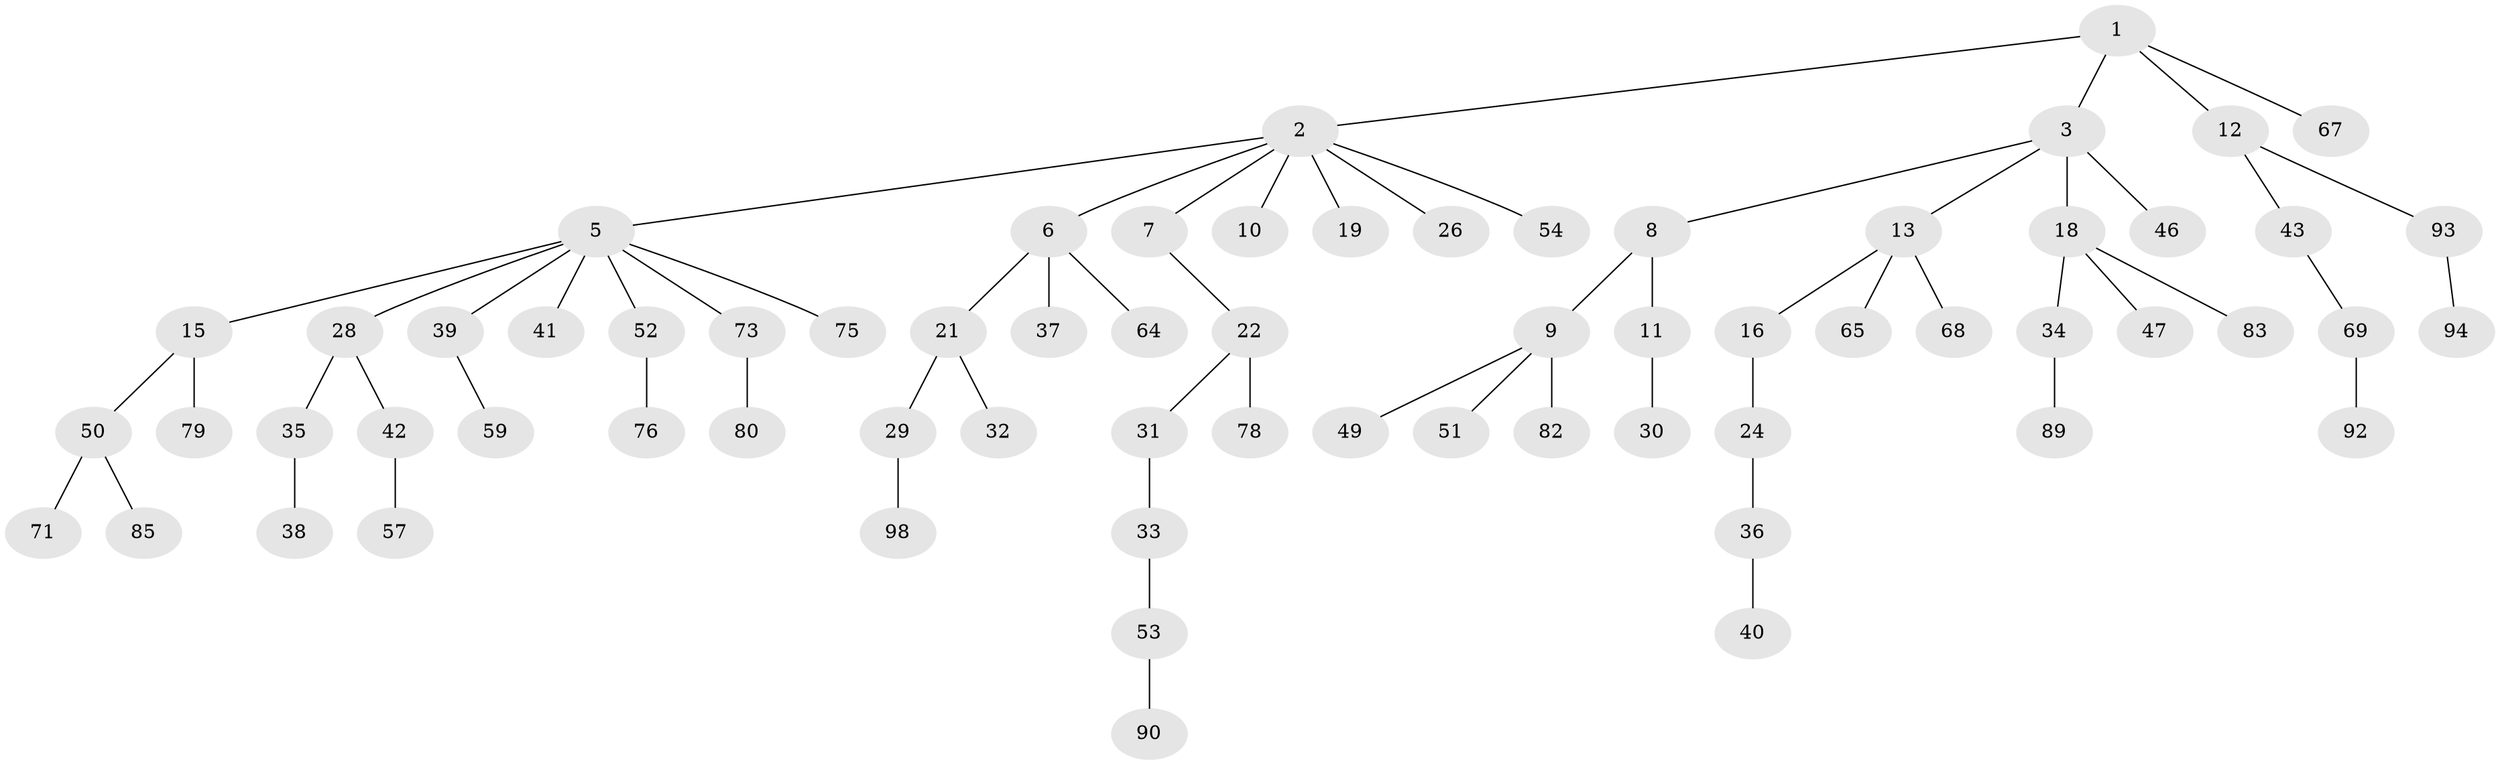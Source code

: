 // original degree distribution, {5: 0.019801980198019802, 7: 0.009900990099009901, 6: 0.019801980198019802, 3: 0.1485148514851485, 4: 0.06930693069306931, 2: 0.2376237623762376, 1: 0.49504950495049505}
// Generated by graph-tools (version 1.1) at 2025/42/03/06/25 10:42:06]
// undirected, 67 vertices, 66 edges
graph export_dot {
graph [start="1"]
  node [color=gray90,style=filled];
  1 [super="+91"];
  2 [super="+4"];
  3 [super="+86"];
  5 [super="+23"];
  6 [super="+14"];
  7 [super="+60"];
  8 [super="+58"];
  9 [super="+44"];
  10 [super="+77"];
  11 [super="+61"];
  12 [super="+17"];
  13;
  15 [super="+27"];
  16 [super="+20"];
  18 [super="+25"];
  19;
  21 [super="+62"];
  22;
  24 [super="+48"];
  26;
  28 [super="+56"];
  29;
  30;
  31 [super="+70"];
  32 [super="+63"];
  33;
  34;
  35 [super="+88"];
  36;
  37;
  38;
  39 [super="+101"];
  40 [super="+45"];
  41;
  42 [super="+72"];
  43 [super="+81"];
  46;
  47;
  49 [super="+99"];
  50 [super="+55"];
  51 [super="+74"];
  52;
  53 [super="+87"];
  54 [super="+66"];
  57;
  59;
  64;
  65;
  67;
  68;
  69;
  71;
  73;
  75;
  76;
  78 [super="+96"];
  79 [super="+97"];
  80 [super="+84"];
  82;
  83;
  85 [super="+100"];
  89;
  90;
  92;
  93;
  94 [super="+95"];
  98;
  1 -- 2;
  1 -- 3;
  1 -- 12;
  1 -- 67;
  2 -- 5;
  2 -- 6;
  2 -- 10;
  2 -- 19;
  2 -- 26;
  2 -- 54;
  2 -- 7;
  3 -- 8;
  3 -- 13;
  3 -- 18;
  3 -- 46;
  5 -- 15;
  5 -- 39;
  5 -- 73;
  5 -- 75;
  5 -- 41;
  5 -- 28;
  5 -- 52;
  6 -- 21;
  6 -- 64;
  6 -- 37;
  7 -- 22;
  8 -- 9;
  8 -- 11;
  9 -- 82;
  9 -- 51;
  9 -- 49;
  11 -- 30;
  12 -- 43;
  12 -- 93;
  13 -- 16;
  13 -- 65;
  13 -- 68;
  15 -- 50;
  15 -- 79;
  16 -- 24;
  18 -- 34;
  18 -- 47;
  18 -- 83;
  21 -- 29;
  21 -- 32;
  22 -- 31;
  22 -- 78;
  24 -- 36;
  28 -- 35;
  28 -- 42;
  29 -- 98;
  31 -- 33;
  33 -- 53;
  34 -- 89;
  35 -- 38;
  36 -- 40;
  39 -- 59;
  42 -- 57;
  43 -- 69;
  50 -- 71;
  50 -- 85;
  52 -- 76;
  53 -- 90;
  69 -- 92;
  73 -- 80;
  93 -- 94;
}
